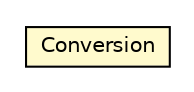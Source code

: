 #!/usr/local/bin/dot
#
# Class diagram 
# Generated by UMLGraph version R5_6-24-gf6e263 (http://www.umlgraph.org/)
#

digraph G {
	edge [fontname="Helvetica",fontsize=10,labelfontname="Helvetica",labelfontsize=10];
	node [fontname="Helvetica",fontsize=10,shape=plaintext];
	nodesep=0.25;
	ranksep=0.5;
	// org.universAAL.middleware.service.owls.process.Conversion
	c3158709 [label=<<table title="org.universAAL.middleware.service.owls.process.Conversion" border="0" cellborder="1" cellspacing="0" cellpadding="2" port="p" bgcolor="lemonChiffon" href="./Conversion.html">
		<tr><td><table border="0" cellspacing="0" cellpadding="1">
<tr><td align="center" balign="center"> Conversion </td></tr>
		</table></td></tr>
		</table>>, URL="./Conversion.html", fontname="Helvetica", fontcolor="black", fontsize=10.0];
}

